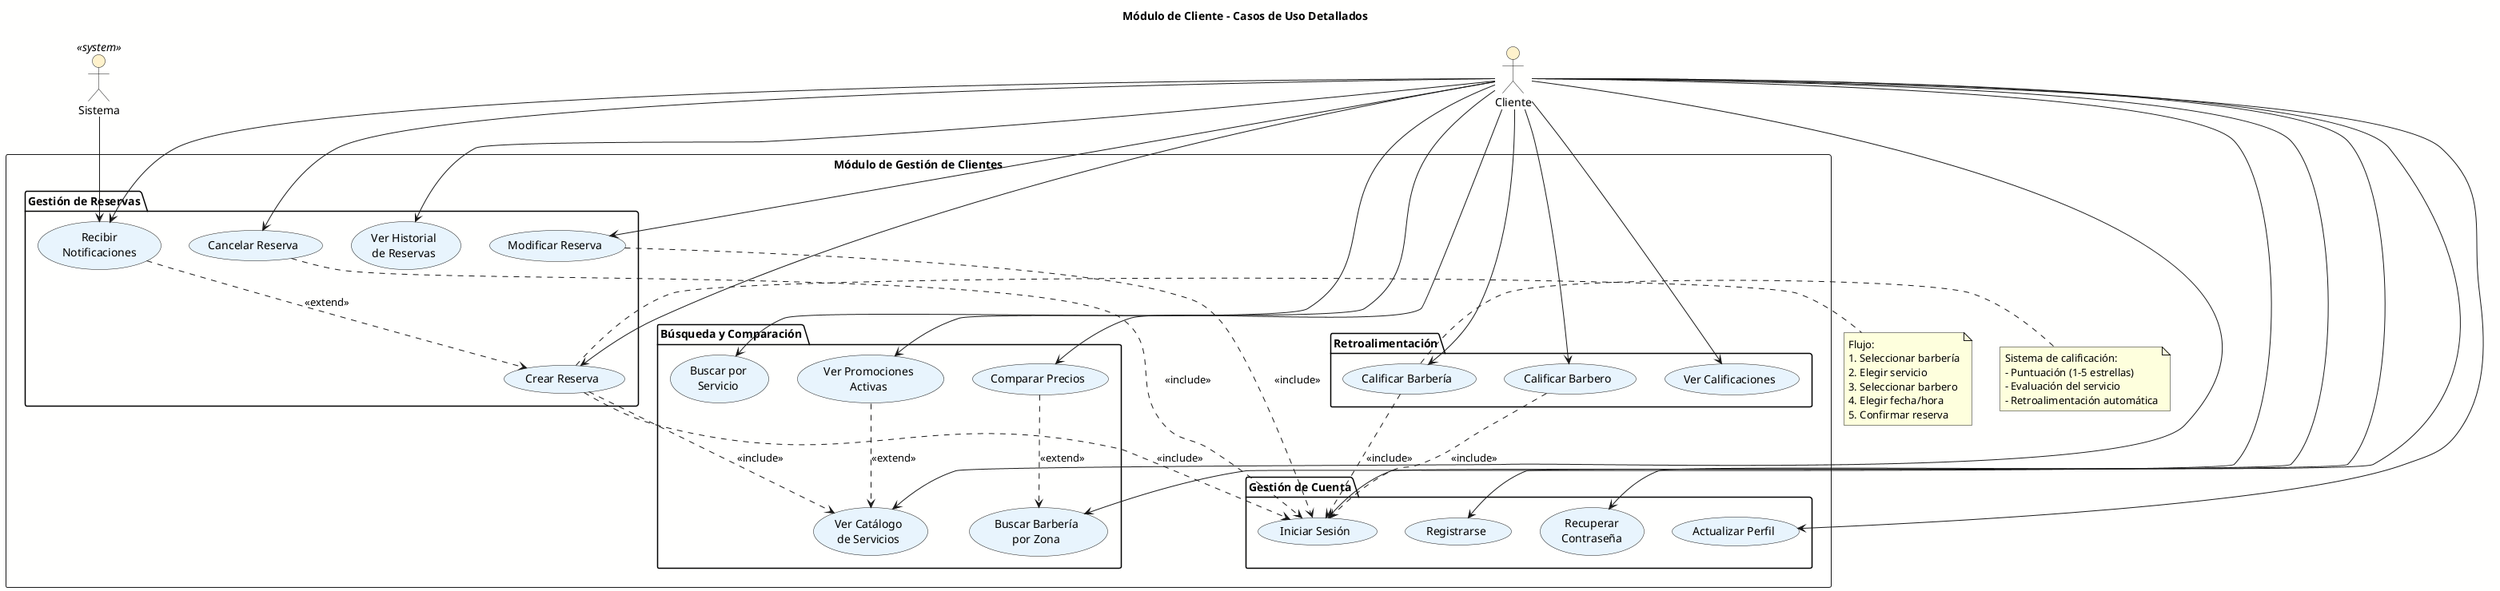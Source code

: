 @startuml cliente
skinparam backgroundColor #FFFFFE
skinparam usecaseBackgroundColor #E8F4FD
skinparam actorBackgroundColor #FFF2CC

title Módulo de Cliente - Casos de Uso Detallados

actor "Cliente" as Cliente
actor "Sistema" as Sistema <<system>>

rectangle "Módulo de Gestión de Clientes" {
  ' Gestión de Cuenta
  package "Gestión de Cuenta" {
    usecase "Registrarse" as UC1
    usecase "Iniciar Sesión" as UC2
    usecase "Recuperar\nContraseña" as UC3
    usecase "Actualizar Perfil" as UC4
  }
  
  ' Búsqueda y Comparación
  package "Búsqueda y Comparación" {
    usecase "Buscar Barbería\npor Zona" as UC5
    usecase "Buscar por\nServicio" as UC6
    usecase "Ver Catálogo\nde Servicios" as UC7
    usecase "Comparar Precios" as UC8
    usecase "Ver Promociones\nActivas" as UC9
  }
  
  ' Gestión de Reservas
  package "Gestión de Reservas" {
    usecase "Crear Reserva" as UC10
    usecase "Modificar Reserva" as UC11
    usecase "Cancelar Reserva" as UC12
    usecase "Ver Historial\nde Reservas" as UC13
    usecase "Recibir\nNotificaciones" as UC14
  }
  
  ' Retroalimentación
  package "Retroalimentación" {
    usecase "Calificar Barbería" as UC15
    usecase "Calificar Barbero" as UC16
    usecase "Ver Calificaciones" as UC17
  }
}

' Relaciones principales
Cliente --> UC1
Cliente --> UC2
Cliente --> UC3
Cliente --> UC4
Cliente --> UC5
Cliente --> UC6
Cliente --> UC7
Cliente --> UC8
Cliente --> UC9
Cliente --> UC10
Cliente --> UC11
Cliente --> UC12
Cliente --> UC13
Cliente --> UC14
Cliente --> UC15
Cliente --> UC16
Cliente --> UC17

' Include
UC10 ..> UC2 : <<include>>
UC11 ..> UC2 : <<include>>
UC12 ..> UC2 : <<include>>
UC15 ..> UC2 : <<include>>
UC16 ..> UC2 : <<include>>
UC10 ..> UC7 : <<include>>

' Extend
UC9 ..> UC7 : <<extend>>
UC8 ..> UC5 : <<extend>>
UC14 ..> UC10 : <<extend>>

' Sistema
Sistema --> UC14

note right of UC10
  Flujo:
  1. Seleccionar barbería
  2. Elegir servicio
  3. Seleccionar barbero
  4. Elegir fecha/hora
  5. Confirmar reserva
end note

note left of UC15
  Sistema de calificación:
  - Puntuación (1-5 estrellas)
  - Evaluación del servicio
  - Retroalimentación automática
end note

@enduml